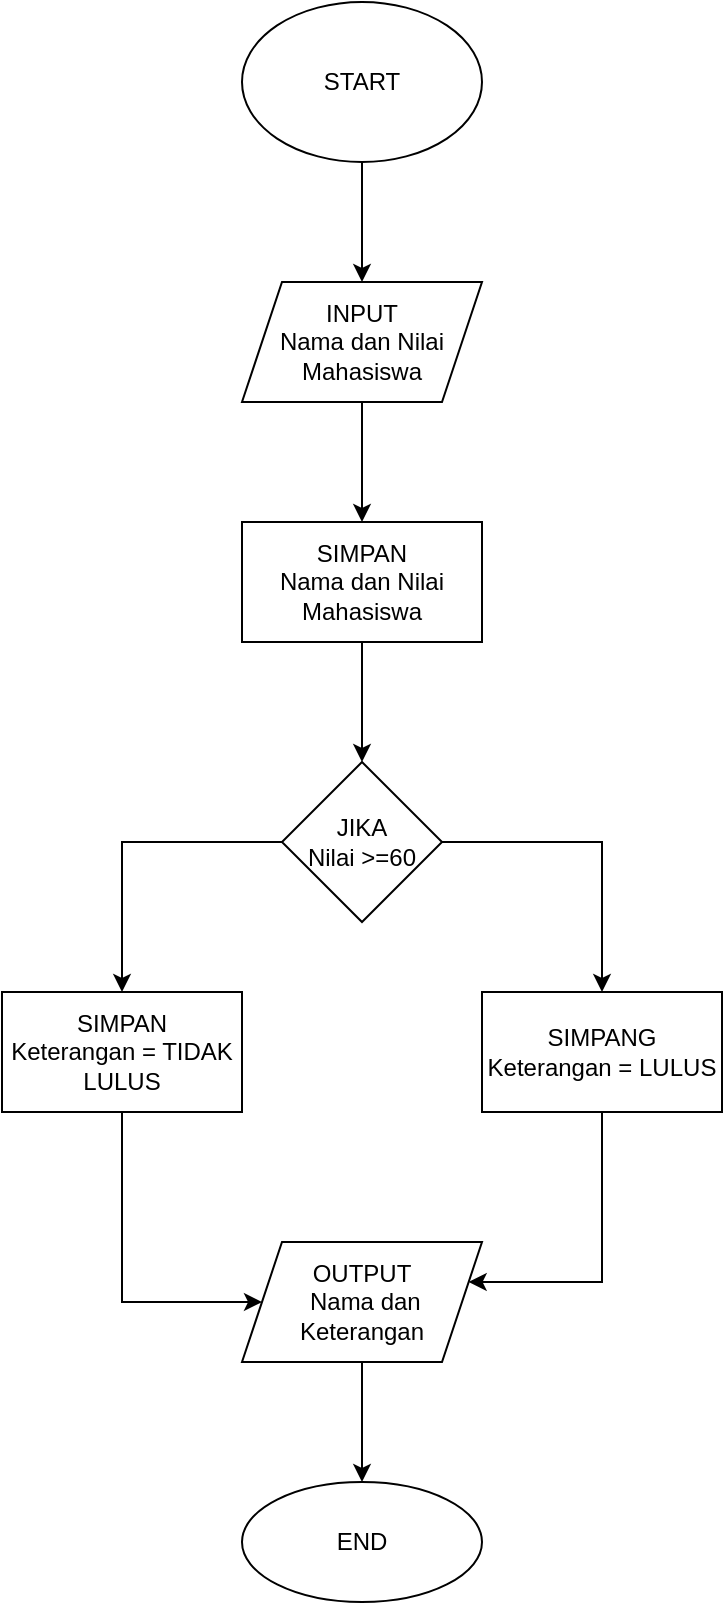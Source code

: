 <mxfile version="20.5.0" type="device"><diagram id="C5RBs43oDa-KdzZeNtuy" name="Page-1"><mxGraphModel dx="591" dy="1000" grid="1" gridSize="10" guides="1" tooltips="1" connect="1" arrows="1" fold="1" page="1" pageScale="1" pageWidth="827" pageHeight="1169" math="0" shadow="0"><root><mxCell id="WIyWlLk6GJQsqaUBKTNV-0"/><mxCell id="WIyWlLk6GJQsqaUBKTNV-1" parent="WIyWlLk6GJQsqaUBKTNV-0"/><mxCell id="Ri5k9BvufMm74LFOjjeI-2" value="" style="edgeStyle=orthogonalEdgeStyle;rounded=0;orthogonalLoop=1;jettySize=auto;html=1;" edge="1" parent="WIyWlLk6GJQsqaUBKTNV-1" source="Ri5k9BvufMm74LFOjjeI-0" target="Ri5k9BvufMm74LFOjjeI-1"><mxGeometry relative="1" as="geometry"/></mxCell><mxCell id="Ri5k9BvufMm74LFOjjeI-0" value="START" style="ellipse;whiteSpace=wrap;html=1;" vertex="1" parent="WIyWlLk6GJQsqaUBKTNV-1"><mxGeometry x="220" y="60" width="120" height="80" as="geometry"/></mxCell><mxCell id="Ri5k9BvufMm74LFOjjeI-5" value="" style="edgeStyle=orthogonalEdgeStyle;rounded=0;orthogonalLoop=1;jettySize=auto;html=1;" edge="1" parent="WIyWlLk6GJQsqaUBKTNV-1" source="Ri5k9BvufMm74LFOjjeI-1" target="Ri5k9BvufMm74LFOjjeI-4"><mxGeometry relative="1" as="geometry"/></mxCell><mxCell id="Ri5k9BvufMm74LFOjjeI-1" value="INPUT&lt;br&gt;Nama dan Nilai&lt;br&gt;Mahasiswa" style="shape=parallelogram;perimeter=parallelogramPerimeter;whiteSpace=wrap;html=1;fixedSize=1;" vertex="1" parent="WIyWlLk6GJQsqaUBKTNV-1"><mxGeometry x="220" y="200" width="120" height="60" as="geometry"/></mxCell><mxCell id="Ri5k9BvufMm74LFOjjeI-7" value="" style="edgeStyle=orthogonalEdgeStyle;rounded=0;orthogonalLoop=1;jettySize=auto;html=1;" edge="1" parent="WIyWlLk6GJQsqaUBKTNV-1" source="Ri5k9BvufMm74LFOjjeI-4" target="Ri5k9BvufMm74LFOjjeI-6"><mxGeometry relative="1" as="geometry"/></mxCell><mxCell id="Ri5k9BvufMm74LFOjjeI-4" value="SIMPAN&lt;br&gt;Nama dan Nilai&lt;br&gt;Mahasiswa" style="whiteSpace=wrap;html=1;" vertex="1" parent="WIyWlLk6GJQsqaUBKTNV-1"><mxGeometry x="220" y="320" width="120" height="60" as="geometry"/></mxCell><mxCell id="Ri5k9BvufMm74LFOjjeI-9" value="" style="edgeStyle=orthogonalEdgeStyle;rounded=0;orthogonalLoop=1;jettySize=auto;html=1;" edge="1" parent="WIyWlLk6GJQsqaUBKTNV-1" source="Ri5k9BvufMm74LFOjjeI-6" target="Ri5k9BvufMm74LFOjjeI-8"><mxGeometry relative="1" as="geometry"/></mxCell><mxCell id="Ri5k9BvufMm74LFOjjeI-13" value="" style="edgeStyle=orthogonalEdgeStyle;rounded=0;orthogonalLoop=1;jettySize=auto;html=1;" edge="1" parent="WIyWlLk6GJQsqaUBKTNV-1" source="Ri5k9BvufMm74LFOjjeI-6" target="Ri5k9BvufMm74LFOjjeI-12"><mxGeometry relative="1" as="geometry"/></mxCell><mxCell id="Ri5k9BvufMm74LFOjjeI-6" value="JIKA&lt;br&gt;Nilai &amp;gt;=60" style="rhombus;whiteSpace=wrap;html=1;" vertex="1" parent="WIyWlLk6GJQsqaUBKTNV-1"><mxGeometry x="240" y="440" width="80" height="80" as="geometry"/></mxCell><mxCell id="Ri5k9BvufMm74LFOjjeI-16" style="edgeStyle=orthogonalEdgeStyle;rounded=0;orthogonalLoop=1;jettySize=auto;html=1;" edge="1" parent="WIyWlLk6GJQsqaUBKTNV-1" source="Ri5k9BvufMm74LFOjjeI-8" target="Ri5k9BvufMm74LFOjjeI-15"><mxGeometry relative="1" as="geometry"><Array as="points"><mxPoint x="400" y="700"/></Array></mxGeometry></mxCell><mxCell id="Ri5k9BvufMm74LFOjjeI-8" value="SIMPANG&lt;br&gt;Keterangan = LULUS" style="whiteSpace=wrap;html=1;" vertex="1" parent="WIyWlLk6GJQsqaUBKTNV-1"><mxGeometry x="340" y="555" width="120" height="60" as="geometry"/></mxCell><mxCell id="Ri5k9BvufMm74LFOjjeI-23" style="edgeStyle=orthogonalEdgeStyle;rounded=0;orthogonalLoop=1;jettySize=auto;html=1;exitX=0.5;exitY=1;exitDx=0;exitDy=0;entryX=0;entryY=0.5;entryDx=0;entryDy=0;" edge="1" parent="WIyWlLk6GJQsqaUBKTNV-1" source="Ri5k9BvufMm74LFOjjeI-12" target="Ri5k9BvufMm74LFOjjeI-15"><mxGeometry relative="1" as="geometry"><Array as="points"><mxPoint x="160" y="710"/></Array></mxGeometry></mxCell><mxCell id="Ri5k9BvufMm74LFOjjeI-12" value="SIMPAN&lt;br&gt;Keterangan = TIDAK LULUS" style="whiteSpace=wrap;html=1;" vertex="1" parent="WIyWlLk6GJQsqaUBKTNV-1"><mxGeometry x="100" y="555" width="120" height="60" as="geometry"/></mxCell><mxCell id="Ri5k9BvufMm74LFOjjeI-21" value="" style="edgeStyle=orthogonalEdgeStyle;rounded=0;orthogonalLoop=1;jettySize=auto;html=1;" edge="1" parent="WIyWlLk6GJQsqaUBKTNV-1" source="Ri5k9BvufMm74LFOjjeI-15" target="Ri5k9BvufMm74LFOjjeI-20"><mxGeometry relative="1" as="geometry"/></mxCell><mxCell id="Ri5k9BvufMm74LFOjjeI-15" value="OUTPUT&lt;br&gt;&amp;nbsp;Nama dan Keterangan" style="shape=parallelogram;perimeter=parallelogramPerimeter;whiteSpace=wrap;html=1;fixedSize=1;" vertex="1" parent="WIyWlLk6GJQsqaUBKTNV-1"><mxGeometry x="220" y="680" width="120" height="60" as="geometry"/></mxCell><mxCell id="Ri5k9BvufMm74LFOjjeI-20" value="END" style="ellipse;whiteSpace=wrap;html=1;" vertex="1" parent="WIyWlLk6GJQsqaUBKTNV-1"><mxGeometry x="220" y="800" width="120" height="60" as="geometry"/></mxCell></root></mxGraphModel></diagram></mxfile>